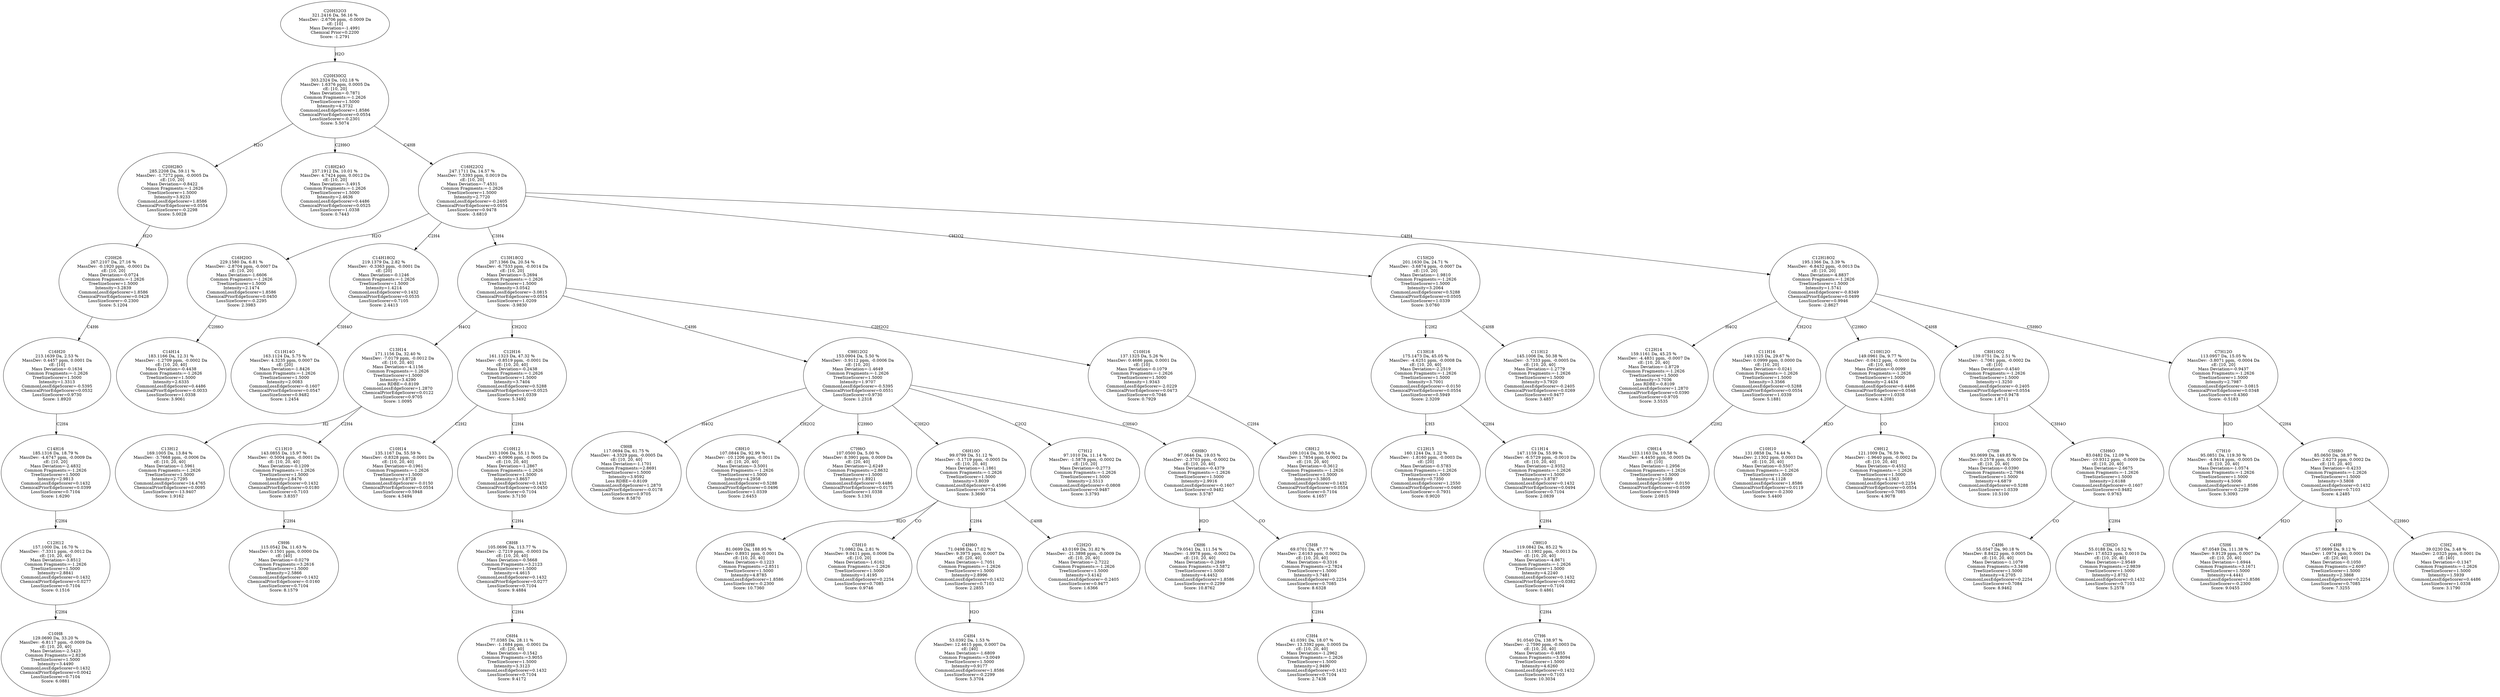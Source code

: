 strict digraph {
v1 [label="C10H8\n129.0690 Da, 33.20 %\nMassDev: -6.8117 ppm, -0.0009 Da\ncE: [10, 20, 40]\nMass Deviation=-2.5423\nCommon Fragments:=2.8236\nTreeSizeScorer=1.5000\nIntensity=3.4490\nCommonLossEdgeScorer=0.1432\nChemicalPriorEdgeScorer=0.0042\nLossSizeScorer=0.7104\nScore: 6.0881"];
v2 [label="C12H12\n157.1000 Da, 16.70 %\nMassDev: -7.3311 ppm, -0.0012 Da\ncE: [10, 20, 40]\nMass Deviation=-3.8512\nCommon Fragments:=-1.2626\nTreeSizeScorer=1.5000\nIntensity=2.8841\nCommonLossEdgeScorer=0.1432\nChemicalPriorEdgeScorer=0.0277\nLossSizeScorer=0.7104\nScore: 0.1516"];
v3 [label="C14H16\n185.1316 Da, 18.79 %\nMassDev: -4.6747 ppm, -0.0009 Da\ncE: [10, 20]\nMass Deviation=-2.4832\nCommon Fragments:=-1.2626\nTreeSizeScorer=1.5000\nIntensity=2.9813\nCommonLossEdgeScorer=0.1432\nChemicalPriorEdgeScorer=0.0399\nLossSizeScorer=0.7104\nScore: 1.6290"];
v4 [label="C16H20\n213.1639 Da, 2.53 %\nMassDev: 0.4457 ppm, 0.0001 Da\ncE: [10]\nMass Deviation=-0.1634\nCommon Fragments:=-1.2626\nTreeSizeScorer=1.5000\nIntensity=1.3313\nCommonLossEdgeScorer=-0.5395\nChemicalPriorEdgeScorer=0.0532\nLossSizeScorer=0.9730\nScore: 1.8920"];
v5 [label="C20H26\n267.2107 Da, 27.16 %\nMassDev: -0.1920 ppm, -0.0001 Da\ncE: [10, 20]\nMass Deviation=-0.0724\nCommon Fragments:=-1.2626\nTreeSizeScorer=1.5000\nIntensity=3.2839\nCommonLossEdgeScorer=1.8586\nChemicalPriorEdgeScorer=0.0428\nLossSizeScorer=-0.2300\nScore: 5.1204"];
v6 [label="C20H28O\n285.2208 Da, 59.11 %\nMassDev: -1.7272 ppm, -0.0005 Da\ncE: [10, 20]\nMass Deviation=-0.8422\nCommon Fragments:=-1.2626\nTreeSizeScorer=1.5000\nIntensity=3.9233\nCommonLossEdgeScorer=1.8586\nChemicalPriorEdgeScorer=0.0554\nLossSizeScorer=-0.2298\nScore: 5.0028"];
v7 [label="C18H24O\n257.1912 Da, 10.01 %\nMassDev: 4.7424 ppm, 0.0012 Da\ncE: [10, 20]\nMass Deviation=-3.4915\nCommon Fragments:=-1.2626\nTreeSizeScorer=1.5000\nIntensity=2.4636\nCommonLossEdgeScorer=0.4486\nChemicalPriorEdgeScorer=0.0525\nLossSizeScorer=1.0338\nScore: 0.7443"];
v8 [label="C14H14\n183.1166 Da, 12.31 %\nMassDev: -1.2709 ppm, -0.0002 Da\ncE: [10, 20, 40]\nMass Deviation=-0.4438\nCommon Fragments:=-1.2626\nTreeSizeScorer=1.5000\nIntensity=2.6335\nCommonLossEdgeScorer=0.4486\nChemicalPriorEdgeScorer=-0.0033\nLossSizeScorer=1.0338\nScore: 3.9061"];
v9 [label="C16H20O\n229.1580 Da, 6.81 %\nMassDev: -2.8704 ppm, -0.0007 Da\ncE: [10, 20]\nMass Deviation=-1.6606\nCommon Fragments:=-1.2626\nTreeSizeScorer=1.5000\nIntensity=2.1474\nCommonLossEdgeScorer=1.8586\nChemicalPriorEdgeScorer=0.0450\nLossSizeScorer=-0.2295\nScore: 2.3983"];
v10 [label="C11H14O\n163.1124 Da, 5.75 %\nMassDev: 4.3235 ppm, 0.0007 Da\ncE: [20]\nMass Deviation=-1.8426\nCommon Fragments:=-1.2626\nTreeSizeScorer=1.5000\nIntensity=2.0083\nCommonLossEdgeScorer=-0.1607\nChemicalPriorEdgeScorer=0.0547\nLossSizeScorer=0.9482\nScore: 1.2454"];
v11 [label="C14H18O2\n219.1379 Da, 2.82 %\nMassDev: -0.3363 ppm, -0.0001 Da\ncE: [20]\nMass Deviation=-0.1246\nCommon Fragments:=-1.2626\nTreeSizeScorer=1.5000\nIntensity=1.4214\nCommonLossEdgeScorer=0.1432\nChemicalPriorEdgeScorer=0.0535\nLossSizeScorer=0.7105\nScore: 2.4413"];
v12 [label="C13H12\n169.1005 Da, 13.84 %\nMassDev: -3.7668 ppm, -0.0006 Da\ncE: [10, 20, 40]\nMass Deviation=-1.5961\nCommon Fragments:=-1.2626\nTreeSizeScorer=1.5000\nIntensity=2.7295\nCommonLossEdgeScorer=14.4765\nChemicalPriorEdgeScorer=0.0095\nLossSizeScorer=-13.9407\nScore: 1.9162"];
v13 [label="C9H6\n115.0542 Da, 11.63 %\nMassDev: 0.1501 ppm, 0.0000 Da\ncE: [40]\nMass Deviation=-0.0279\nCommon Fragments:=3.2616\nTreeSizeScorer=1.5000\nIntensity=2.5866\nCommonLossEdgeScorer=0.1432\nChemicalPriorEdgeScorer=-0.0160\nLossSizeScorer=0.7104\nScore: 8.1579"];
v14 [label="C11H10\n143.0855 Da, 15.97 %\nMassDev: -0.5004 ppm, -0.0001 Da\ncE: [10, 20, 40]\nMass Deviation=-0.1209\nCommon Fragments:=-1.2626\nTreeSizeScorer=1.5000\nIntensity=2.8476\nCommonLossEdgeScorer=0.1432\nChemicalPriorEdgeScorer=0.0180\nLossSizeScorer=0.7103\nScore: 3.8357"];
v15 [label="C13H14\n171.1156 Da, 32.40 %\nMassDev: -7.0179 ppm, -0.0012 Da\ncE: [10, 20, 40]\nMass Deviation=-4.1156\nCommon Fragments:=-1.2626\nTreeSizeScorer=1.5000\nIntensity=3.4290\nLoss RDBE=-0.8109\nCommonLossEdgeScorer=1.2870\nChemicalPriorEdgeScorer=0.0122\nLossSizeScorer=0.9705\nScore: 1.0095"];
v16 [label="C10H14\n135.1167 Da, 55.59 %\nMassDev: -0.8328 ppm, -0.0001 Da\ncE: [10, 20, 40]\nMass Deviation=-0.1961\nCommon Fragments:=-1.2626\nTreeSizeScorer=1.5000\nIntensity=3.8728\nCommonLossEdgeScorer=-0.0150\nChemicalPriorEdgeScorer=0.0554\nLossSizeScorer=0.5948\nScore: 4.5494"];
v17 [label="C6H4\n77.0385 Da, 28.11 %\nMassDev: -1.1684 ppm, -0.0001 Da\ncE: [20, 40]\nMass Deviation=-0.1542\nCommon Fragments:=3.9055\nTreeSizeScorer=1.5000\nIntensity=3.3123\nCommonLossEdgeScorer=0.1432\nLossSizeScorer=0.7104\nScore: 9.4172"];
v18 [label="C8H8\n105.0696 Da, 113.77 %\nMassDev: -2.7219 ppm, -0.0003 Da\ncE: [10, 20, 40]\nMass Deviation=-0.5668\nCommon Fragments:=3.2123\nTreeSizeScorer=1.5000\nIntensity=4.4615\nCommonLossEdgeScorer=0.1432\nChemicalPriorEdgeScorer=0.0277\nLossSizeScorer=0.7104\nScore: 9.4884"];
v19 [label="C10H12\n133.1006 Da, 55.11 %\nMassDev: -4.0906 ppm, -0.0005 Da\ncE: [10, 20, 40]\nMass Deviation=-1.2867\nCommon Fragments:=-1.2626\nTreeSizeScorer=1.5000\nIntensity=3.8657\nCommonLossEdgeScorer=0.1432\nChemicalPriorEdgeScorer=0.0450\nLossSizeScorer=0.7104\nScore: 3.7150"];
v20 [label="C12H16\n161.1323 Da, 47.32 %\nMassDev: -0.8519 ppm, -0.0001 Da\ncE: [10, 20, 40]\nMass Deviation=-0.2438\nCommon Fragments:=-1.2626\nTreeSizeScorer=1.5000\nIntensity=3.7404\nCommonLossEdgeScorer=0.5288\nChemicalPriorEdgeScorer=0.0525\nLossSizeScorer=1.0339\nScore: 5.3492"];
v21 [label="C9H8\n117.0694 Da, 61.75 %\nMassDev: -4.3329 ppm, -0.0005 Da\ncE: [10, 20, 40]\nMass Deviation=-1.1701\nCommon Fragments:=2.8691\nTreeSizeScorer=1.5000\nIntensity=3.9592\nLoss RDBE=-0.8109\nCommonLossEdgeScorer=1.2870\nChemicalPriorEdgeScorer=-0.0178\nLossSizeScorer=0.9705\nScore: 8.5870"];
v22 [label="C8H10\n107.0844 Da, 92.99 %\nMassDev: -10.1206 ppm, -0.0011 Da\ncE: [10, 20, 40]\nMass Deviation=-3.5001\nCommon Fragments:=-1.2626\nTreeSizeScorer=1.5000\nIntensity=4.2958\nCommonLossEdgeScorer=0.5288\nChemicalPriorEdgeScorer=0.0496\nLossSizeScorer=1.0339\nScore: 2.6453"];
v23 [label="C7H6O\n107.0500 Da, 5.00 %\nMassDev: 8.3901 ppm, 0.0009 Da\ncE: [20, 40]\nMass Deviation=-2.6249\nCommon Fragments:=2.8632\nTreeSizeScorer=1.5000\nIntensity=1.8921\nCommonLossEdgeScorer=0.4486\nChemicalPriorEdgeScorer=0.0175\nLossSizeScorer=1.0338\nScore: 5.1301"];
v24 [label="C6H8\n81.0699 Da, 188.95 %\nMassDev: 0.8931 ppm, 0.0001 Da\ncE: [10, 20, 40]\nMass Deviation=-0.1223\nCommon Fragments:=2.8511\nTreeSizeScorer=1.5000\nIntensity=4.8785\nCommonLossEdgeScorer=1.8586\nLossSizeScorer=-0.2300\nScore: 10.7360"];
v25 [label="C5H10\n71.0862 Da, 2.81 %\nMassDev: 9.0411 ppm, 0.0006 Da\ncE: [10, 20]\nMass Deviation=-1.6162\nCommon Fragments:=-1.2626\nTreeSizeScorer=1.5000\nIntensity=1.4195\nCommonLossEdgeScorer=0.2254\nLossSizeScorer=0.7085\nScore: 0.9746"];
v26 [label="C4H4\n53.0392 Da, 1.53 %\nMassDev: 12.4615 ppm, 0.0007 Da\ncE: [40]\nMass Deviation=-1.6809\nCommon Fragments:=3.0049\nTreeSizeScorer=1.5000\nIntensity=0.9177\nCommonLossEdgeScorer=1.8586\nLossSizeScorer=-0.2299\nScore: 5.3704"];
v27 [label="C4H6O\n71.0498 Da, 17.02 %\nMassDev: 9.3975 ppm, 0.0007 Da\ncE: [20, 40]\nMass Deviation=-1.7051\nCommon Fragments:=-1.2626\nTreeSizeScorer=1.5000\nIntensity=2.8996\nCommonLossEdgeScorer=0.1432\nLossSizeScorer=0.7103\nScore: 2.2855"];
v28 [label="C2H2O\n43.0169 Da, 31.82 %\nMassDev: -21.3898 ppm, -0.0009 Da\ncE: [10, 20, 40]\nMass Deviation=-2.7222\nCommon Fragments:=-1.2626\nTreeSizeScorer=1.5000\nIntensity=3.4142\nCommonLossEdgeScorer=-0.2405\nLossSizeScorer=0.9477\nScore: 1.6366"];
v29 [label="C6H10O\n99.0799 Da, 51.12 %\nMassDev: -5.1719 ppm, -0.0005 Da\ncE: [10, 20, 40]\nMass Deviation=-1.1861\nCommon Fragments:=-1.2626\nTreeSizeScorer=1.5000\nIntensity=3.8039\nCommonLossEdgeScorer=-0.4596\nLossSizeScorer=0.9734\nScore: 3.3690"];
v30 [label="C7H12\n97.1010 Da, 11.14 %\nMassDev: -1.5878 ppm, -0.0002 Da\ncE: [10, 20]\nMass Deviation=-0.2773\nCommon Fragments:=-1.2626\nTreeSizeScorer=1.5000\nIntensity=2.5513\nCommonLossEdgeScorer=-0.0808\nLossSizeScorer=0.9487\nScore: 3.3793"];
v31 [label="C6H6\n79.0541 Da, 111.54 %\nMassDev: -1.9978 ppm, -0.0002 Da\ncE: [10, 20, 40]\nMass Deviation=-0.2849\nCommon Fragments:=3.5872\nTreeSizeScorer=1.5000\nIntensity=4.4452\nCommonLossEdgeScorer=1.8586\nLossSizeScorer=-0.2299\nScore: 10.8762"];
v32 [label="C3H4\n41.0391 Da, 18.07 %\nMassDev: 13.3392 ppm, 0.0005 Da\ncE: [10, 20, 40]\nMass Deviation=-1.2962\nCommon Fragments:=-1.2626\nTreeSizeScorer=1.5000\nIntensity=2.9490\nCommonLossEdgeScorer=0.1432\nLossSizeScorer=0.7104\nScore: 2.7438"];
v33 [label="C5H8\n69.0701 Da, 47.77 %\nMassDev: 2.6163 ppm, 0.0002 Da\ncE: [10, 20, 40]\nMass Deviation=-0.3316\nCommon Fragments:=2.7824\nTreeSizeScorer=1.5000\nIntensity=3.7481\nCommonLossEdgeScorer=0.2254\nLossSizeScorer=0.7085\nScore: 8.6328"];
v34 [label="C6H8O\n97.0646 Da, 19.03 %\nMassDev: -2.3703 ppm, -0.0002 Da\ncE: [10, 20, 40]\nMass Deviation=-0.4379\nCommon Fragments:=-1.2626\nTreeSizeScorer=1.5000\nIntensity=2.9916\nCommonLossEdgeScorer=-0.1607\nLossSizeScorer=0.9482\nScore: 3.5787"];
v35 [label="C9H12O2\n153.0904 Da, 5.50 %\nMassDev: -3.9112 ppm, -0.0006 Da\ncE: [10, 20]\nMass Deviation=-1.4649\nCommon Fragments:=-1.2626\nTreeSizeScorer=1.5000\nIntensity=1.9707\nCommonLossEdgeScorer=-0.5395\nChemicalPriorEdgeScorer=0.0551\nLossSizeScorer=0.9730\nScore: 1.2318"];
v36 [label="C8H12\n109.1014 Da, 30.54 %\nMassDev: 1.7854 ppm, 0.0002 Da\ncE: [10, 20, 40]\nMass Deviation=-0.3612\nCommon Fragments:=-1.2626\nTreeSizeScorer=1.5000\nIntensity=3.3805\nCommonLossEdgeScorer=0.1432\nChemicalPriorEdgeScorer=0.0554\nLossSizeScorer=0.7104\nScore: 4.1657"];
v37 [label="C10H16\n137.1325 Da, 5.26 %\nMassDev: 0.4686 ppm, 0.0001 Da\ncE: [10]\nMass Deviation=-0.1079\nCommon Fragments:=-1.2626\nTreeSizeScorer=1.5000\nIntensity=1.9343\nCommonLossEdgeScorer=-2.0229\nChemicalPriorEdgeScorer=0.0473\nLossSizeScorer=0.7046\nScore: 0.7929"];
v38 [label="C13H18O2\n207.1366 Da, 20.54 %\nMassDev: -6.7533 ppm, -0.0014 Da\ncE: [10, 20]\nMass Deviation=-5.2694\nCommon Fragments:=-1.2626\nTreeSizeScorer=1.5000\nIntensity=3.0542\nCommonLossEdgeScorer=-3.0815\nChemicalPriorEdgeScorer=0.0554\nLossSizeScorer=1.0209\nScore: -3.9830"];
v39 [label="C12H15\n160.1244 Da, 1.22 %\nMassDev: -1.8160 ppm, -0.0003 Da\ncE: [20]\nMass Deviation=-0.5783\nCommon Fragments:=-1.2626\nTreeSizeScorer=1.5000\nIntensity=0.7350\nCommonLossEdgeScorer=1.2550\nChemicalPriorEdgeScorer=0.0460\nLossSizeScorer=-0.7931\nScore: 0.9020"];
v40 [label="C7H6\n91.0540 Da, 138.97 %\nMassDev: -2.7590 ppm, -0.0003 Da\ncE: [10, 20, 40]\nMass Deviation=-0.4855\nCommon Fragments:=3.8094\nTreeSizeScorer=1.5000\nIntensity=4.6260\nCommonLossEdgeScorer=0.1432\nLossSizeScorer=0.7103\nScore: 10.3034"];
v41 [label="C9H10\n119.0842 Da, 85.22 %\nMassDev: -11.1902 ppm, -0.0013 Da\ncE: [10, 20, 40]\nMass Deviation=-4.8671\nCommon Fragments:=-1.2626\nTreeSizeScorer=1.5000\nIntensity=4.2240\nCommonLossEdgeScorer=0.1432\nChemicalPriorEdgeScorer=0.0382\nLossSizeScorer=0.7104\nScore: 0.4861"];
v42 [label="C11H14\n147.1159 Da, 55.99 %\nMassDev: -6.5729 ppm, -0.0010 Da\ncE: [10, 20, 40]\nMass Deviation=-2.9352\nCommon Fragments:=-1.2626\nTreeSizeScorer=1.5000\nIntensity=3.8787\nCommonLossEdgeScorer=0.1432\nChemicalPriorEdgeScorer=0.0494\nLossSizeScorer=0.7104\nScore: 2.0839"];
v43 [label="C13H18\n175.1473 Da, 45.05 %\nMassDev: -4.6251 ppm, -0.0008 Da\ncE: [10, 20, 40]\nMass Deviation=-2.2519\nCommon Fragments:=-1.2626\nTreeSizeScorer=1.5000\nIntensity=3.7001\nCommonLossEdgeScorer=-0.0150\nChemicalPriorEdgeScorer=0.0554\nLossSizeScorer=0.5949\nScore: 2.3209"];
v44 [label="C11H12\n145.1006 Da, 50.38 %\nMassDev: -3.7333 ppm, -0.0005 Da\ncE: [10, 20, 40]\nMass Deviation=-1.2779\nCommon Fragments:=-1.2626\nTreeSizeScorer=1.5000\nIntensity=3.7920\nCommonLossEdgeScorer=-0.2405\nChemicalPriorEdgeScorer=0.0269\nLossSizeScorer=0.9477\nScore: 3.4857"];
v45 [label="C15H20\n201.1630 Da, 24.71 %\nMassDev: -3.6874 ppm, -0.0007 Da\ncE: [10, 20]\nMass Deviation=-1.9810\nCommon Fragments:=-1.2626\nTreeSizeScorer=1.5000\nIntensity=3.2064\nCommonLossEdgeScorer=0.5288\nChemicalPriorEdgeScorer=0.0505\nLossSizeScorer=1.0339\nScore: 3.0760"];
v46 [label="C12H14\n159.1161 Da, 45.25 %\nMassDev: -4.4831 ppm, -0.0007 Da\ncE: [10, 20, 40]\nMass Deviation=-1.8729\nCommon Fragments:=-1.2626\nTreeSizeScorer=1.5000\nIntensity=3.7036\nLoss RDBE=-0.8109\nCommonLossEdgeScorer=1.2870\nChemicalPriorEdgeScorer=0.0390\nLossSizeScorer=0.9705\nScore: 3.5535"];
v47 [label="C9H14\n123.1163 Da, 10.58 %\nMassDev: -4.4450 ppm, -0.0005 Da\ncE: [10]\nMass Deviation=-1.2956\nCommon Fragments:=-1.2626\nTreeSizeScorer=1.5000\nIntensity=2.5089\nCommonLossEdgeScorer=-0.0150\nChemicalPriorEdgeScorer=0.0509\nLossSizeScorer=0.5949\nScore: 2.0815"];
v48 [label="C11H16\n149.1325 Da, 29.67 %\nMassDev: 0.0999 ppm, 0.0000 Da\ncE: [10, 20]\nMass Deviation=-0.0241\nCommon Fragments:=-1.2626\nTreeSizeScorer=1.5000\nIntensity=3.3566\nCommonLossEdgeScorer=0.5288\nChemicalPriorEdgeScorer=0.0554\nLossSizeScorer=1.0339\nScore: 5.1881"];
v49 [label="C10H10\n131.0858 Da, 74.44 %\nMassDev: 2.1302 ppm, 0.0003 Da\ncE: [10, 20, 40]\nMass Deviation=-0.5507\nCommon Fragments:=-1.2626\nTreeSizeScorer=1.5000\nIntensity=4.1128\nCommonLossEdgeScorer=1.8586\nChemicalPriorEdgeScorer=0.0119\nLossSizeScorer=-0.2300\nScore: 5.4400"];
v50 [label="C9H12\n121.1009 Da, 76.59 %\nMassDev: -1.9640 ppm, -0.0002 Da\ncE: [10, 20, 40]\nMass Deviation=-0.4552\nCommon Fragments:=-1.2626\nTreeSizeScorer=1.5000\nIntensity=4.1363\nCommonLossEdgeScorer=0.2254\nChemicalPriorEdgeScorer=0.0554\nLossSizeScorer=0.7085\nScore: 4.9078"];
v51 [label="C10H12O\n149.0961 Da, 9.77 %\nMassDev: -0.0412 ppm, -0.0000 Da\ncE: [10, 40]\nMass Deviation=-0.0099\nCommon Fragments:=-1.2626\nTreeSizeScorer=1.5000\nIntensity=2.4434\nCommonLossEdgeScorer=0.4486\nChemicalPriorEdgeScorer=0.0548\nLossSizeScorer=1.0338\nScore: 4.2081"];
v52 [label="C7H8\n93.0699 Da, 149.85 %\nMassDev: 0.2578 ppm, 0.0000 Da\ncE: [10, 20, 40]\nMass Deviation=-0.0390\nCommon Fragments:=2.7984\nTreeSizeScorer=1.5000\nIntensity=4.6879\nCommonLossEdgeScorer=0.5288\nLossSizeScorer=1.0339\nScore: 10.5100"];
v53 [label="C4H6\n55.0547 Da, 90.18 %\nMassDev: 8.8422 ppm, 0.0005 Da\ncE: [10, 20, 40]\nMass Deviation=-1.1079\nCommon Fragments:=3.3498\nTreeSizeScorer=1.5000\nIntensity=4.2705\nCommonLossEdgeScorer=0.2254\nLossSizeScorer=0.7084\nScore: 8.9462"];
v54 [label="C3H2O\n55.0188 Da, 16.52 %\nMassDev: 17.6523 ppm, 0.0010 Da\ncE: [10, 20, 40]\nMass Deviation=-2.9549\nCommon Fragments:=2.9839\nTreeSizeScorer=1.5000\nIntensity=2.8752\nCommonLossEdgeScorer=0.1432\nLossSizeScorer=0.7103\nScore: 5.2578"];
v55 [label="C5H6O\n83.0482 Da, 12.09 %\nMassDev: -10.9312 ppm, -0.0009 Da\ncE: [10, 20, 40]\nMass Deviation=-2.6675\nCommon Fragments:=-1.2626\nTreeSizeScorer=1.5000\nIntensity=2.6188\nCommonLossEdgeScorer=-0.1607\nLossSizeScorer=0.9482\nScore: 0.9763"];
v56 [label="C8H10O2\n139.0751 Da, 2.51 %\nMassDev: -1.7061 ppm, -0.0002 Da\ncE: [10]\nMass Deviation=-0.4540\nCommon Fragments:=-1.2626\nTreeSizeScorer=1.5000\nIntensity=1.3250\nCommonLossEdgeScorer=-0.2405\nChemicalPriorEdgeScorer=0.0554\nLossSizeScorer=0.9478\nScore: 1.8711"];
v57 [label="C7H10\n95.0851 Da, 119.30 %\nMassDev: -4.9414 ppm, -0.0005 Da\ncE: [10, 20, 40]\nMass Deviation=-1.0574\nCommon Fragments:=-1.2626\nTreeSizeScorer=1.5000\nIntensity=4.5006\nCommonLossEdgeScorer=1.8586\nLossSizeScorer=-0.2299\nScore: 5.3093"];
v58 [label="C5H6\n67.0549 Da, 111.38 %\nMassDev: 9.9129 ppm, 0.0007 Da\ncE: [10, 20, 40]\nMass Deviation=-1.6944\nCommon Fragments:=3.1671\nTreeSizeScorer=1.5000\nIntensity=4.4441\nCommonLossEdgeScorer=1.8586\nLossSizeScorer=-0.2300\nScore: 9.0455"];
v59 [label="C4H8\n57.0699 Da, 9.12 %\nMassDev: 1.0974 ppm, 0.0001 Da\ncE: [20, 40]\nMass Deviation=-0.1050\nCommon Fragments:=2.6097\nTreeSizeScorer=1.5000\nIntensity=2.3868\nCommonLossEdgeScorer=0.2254\nLossSizeScorer=0.7085\nScore: 7.3255"];
v60 [label="C3H2\n39.0230 Da, 3.48 %\nMassDev: 2.0325 ppm, 0.0001 Da\ncE: [40]\nMass Deviation=-0.1347\nCommon Fragments:=-1.2626\nTreeSizeScorer=1.5000\nIntensity=1.5939\nCommonLossEdgeScorer=0.4486\nLossSizeScorer=1.0338\nScore: 3.1790"];
v61 [label="C5H8O\n85.0650 Da, 38.97 %\nMassDev: 2.6273 ppm, 0.0002 Da\ncE: [10, 20, 40]\nMass Deviation=-0.4233\nCommon Fragments:=-1.2626\nTreeSizeScorer=1.5000\nIntensity=3.5808\nCommonLossEdgeScorer=0.1432\nLossSizeScorer=0.7103\nScore: 4.2485"];
v62 [label="C7H12O\n113.0957 Da, 15.05 %\nMassDev: -3.8071 ppm, -0.0004 Da\ncE: [10, 20]\nMass Deviation=-0.9437\nCommon Fragments:=-1.2626\nTreeSizeScorer=1.5000\nIntensity=2.7987\nCommonLossEdgeScorer=-3.0815\nChemicalPriorEdgeScorer=0.0348\nLossSizeScorer=0.4360\nScore: -0.5183"];
v63 [label="C12H18O2\n195.1366 Da, 3.39 %\nMassDev: -6.8432 ppm, -0.0013 Da\ncE: [10, 20]\nMass Deviation=-4.8837\nCommon Fragments:=-1.2626\nTreeSizeScorer=1.5000\nIntensity=1.5741\nCommonLossEdgeScorer=-0.8349\nChemicalPriorEdgeScorer=0.0499\nLossSizeScorer=0.9946\nScore: -2.8627"];
v64 [label="C16H22O2\n247.1711 Da, 14.57 %\nMassDev: 7.5393 ppm, 0.0019 Da\ncE: [10, 20]\nMass Deviation=-7.4531\nCommon Fragments:=-1.2626\nTreeSizeScorer=1.5000\nIntensity=2.7720\nCommonLossEdgeScorer=-0.2405\nChemicalPriorEdgeScorer=0.0554\nLossSizeScorer=0.9478\nScore: -3.6810"];
v65 [label="C20H30O2\n303.2324 Da, 102.18 %\nMassDev: 1.6376 ppm, 0.0005 Da\ncE: [10, 20]\nMass Deviation=-0.7871\nCommon Fragments:=-1.2626\nTreeSizeScorer=1.5000\nIntensity=4.3732\nCommonLossEdgeScorer=1.8586\nChemicalPriorEdgeScorer=0.0554\nLossSizeScorer=-0.2301\nScore: 5.5074"];
v66 [label="C20H32O3\n321.2416 Da, 56.16 %\nMassDev: -2.6706 ppm, -0.0009 Da\ncE: [10]\nMass Deviation=-1.4991\nChemical Prior=0.2200\nScore: -1.2791"];
v2 -> v1 [label="C2H4"];
v3 -> v2 [label="C2H4"];
v4 -> v3 [label="C2H4"];
v5 -> v4 [label="C4H6"];
v6 -> v5 [label="H2O"];
v65 -> v6 [label="H2O"];
v65 -> v7 [label="C2H6O"];
v9 -> v8 [label="C2H6O"];
v64 -> v9 [label="H2O"];
v11 -> v10 [label="C3H4O"];
v64 -> v11 [label="C2H4"];
v15 -> v12 [label="H2"];
v14 -> v13 [label="C2H4"];
v15 -> v14 [label="C2H4"];
v38 -> v15 [label="H4O2"];
v20 -> v16 [label="C2H2"];
v18 -> v17 [label="C2H4"];
v19 -> v18 [label="C2H4"];
v20 -> v19 [label="C2H4"];
v38 -> v20 [label="CH2O2"];
v35 -> v21 [label="H4O2"];
v35 -> v22 [label="CH2O2"];
v35 -> v23 [label="C2H6O"];
v29 -> v24 [label="H2O"];
v29 -> v25 [label="CO"];
v27 -> v26 [label="H2O"];
v29 -> v27 [label="C2H4"];
v29 -> v28 [label="C4H8"];
v35 -> v29 [label="C3H2O"];
v35 -> v30 [label="C2O2"];
v34 -> v31 [label="H2O"];
v33 -> v32 [label="C2H4"];
v34 -> v33 [label="CO"];
v35 -> v34 [label="C3H4O"];
v38 -> v35 [label="C4H6"];
v37 -> v36 [label="C2H4"];
v38 -> v37 [label="C3H2O2"];
v64 -> v38 [label="C3H4"];
v43 -> v39 [label="CH3"];
v41 -> v40 [label="C2H4"];
v42 -> v41 [label="C2H4"];
v43 -> v42 [label="C2H4"];
v45 -> v43 [label="C2H2"];
v45 -> v44 [label="C4H8"];
v64 -> v45 [label="CH2O2"];
v63 -> v46 [label="H4O2"];
v48 -> v47 [label="C2H2"];
v63 -> v48 [label="CH2O2"];
v51 -> v49 [label="H2O"];
v51 -> v50 [label="CO"];
v63 -> v51 [label="C2H6O"];
v56 -> v52 [label="CH2O2"];
v55 -> v53 [label="CO"];
v55 -> v54 [label="C2H4"];
v56 -> v55 [label="C3H4O"];
v63 -> v56 [label="C4H8"];
v62 -> v57 [label="H2O"];
v61 -> v58 [label="H2O"];
v61 -> v59 [label="CO"];
v61 -> v60 [label="C2H6O"];
v62 -> v61 [label="C2H4"];
v63 -> v62 [label="C5H6O"];
v64 -> v63 [label="C4H4"];
v65 -> v64 [label="C4H8"];
v66 -> v65 [label="H2O"];
}